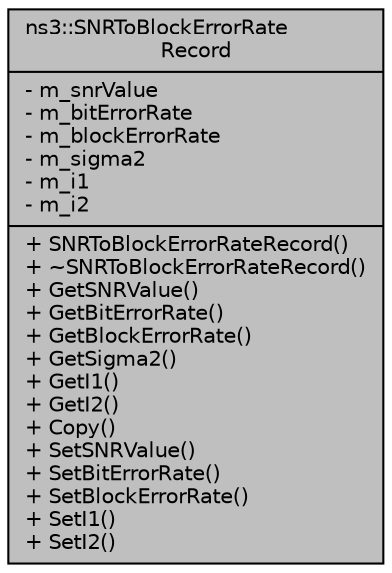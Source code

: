 digraph "ns3::SNRToBlockErrorRateRecord"
{
  edge [fontname="Helvetica",fontsize="10",labelfontname="Helvetica",labelfontsize="10"];
  node [fontname="Helvetica",fontsize="10",shape=record];
  Node1 [label="{ns3::SNRToBlockErrorRate\lRecord\n|- m_snrValue\l- m_bitErrorRate\l- m_blockErrorRate\l- m_sigma2\l- m_i1\l- m_i2\l|+ SNRToBlockErrorRateRecord()\l+ ~SNRToBlockErrorRateRecord()\l+ GetSNRValue()\l+ GetBitErrorRate()\l+ GetBlockErrorRate()\l+ GetSigma2()\l+ GetI1()\l+ GetI2()\l+ Copy()\l+ SetSNRValue()\l+ SetBitErrorRate()\l+ SetBlockErrorRate()\l+ SetI1()\l+ SetI2()\l}",height=0.2,width=0.4,color="black", fillcolor="grey75", style="filled", fontcolor="black"];
}
